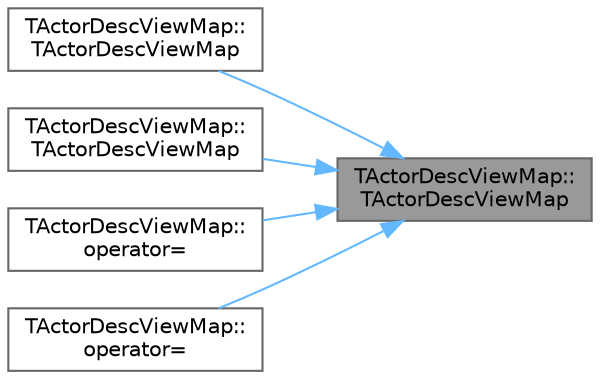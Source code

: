digraph "TActorDescViewMap::TActorDescViewMap"
{
 // INTERACTIVE_SVG=YES
 // LATEX_PDF_SIZE
  bgcolor="transparent";
  edge [fontname=Helvetica,fontsize=10,labelfontname=Helvetica,labelfontsize=10];
  node [fontname=Helvetica,fontsize=10,shape=box,height=0.2,width=0.4];
  rankdir="RL";
  Node1 [id="Node000001",label="TActorDescViewMap::\lTActorDescViewMap",height=0.2,width=0.4,color="gray40", fillcolor="grey60", style="filled", fontcolor="black",tooltip=" "];
  Node1 -> Node2 [id="edge1_Node000001_Node000002",dir="back",color="steelblue1",style="solid",tooltip=" "];
  Node2 [id="Node000002",label="TActorDescViewMap::\lTActorDescViewMap",height=0.2,width=0.4,color="grey40", fillcolor="white", style="filled",URL="$d8/de7/classTActorDescViewMap.html#a817b89bc7cd9f9c3a504c0bd3d7db9e0",tooltip=" "];
  Node1 -> Node3 [id="edge2_Node000001_Node000003",dir="back",color="steelblue1",style="solid",tooltip=" "];
  Node3 [id="Node000003",label="TActorDescViewMap::\lTActorDescViewMap",height=0.2,width=0.4,color="grey40", fillcolor="white", style="filled",URL="$d8/de7/classTActorDescViewMap.html#a738d222ca1cac2e346138252942f4bbd",tooltip=" "];
  Node1 -> Node4 [id="edge3_Node000001_Node000004",dir="back",color="steelblue1",style="solid",tooltip=" "];
  Node4 [id="Node000004",label="TActorDescViewMap::\loperator=",height=0.2,width=0.4,color="grey40", fillcolor="white", style="filled",URL="$d8/de7/classTActorDescViewMap.html#a13da257e75cc7c52dcd88e0cbc3dd9f3",tooltip=" "];
  Node1 -> Node5 [id="edge4_Node000001_Node000005",dir="back",color="steelblue1",style="solid",tooltip=" "];
  Node5 [id="Node000005",label="TActorDescViewMap::\loperator=",height=0.2,width=0.4,color="grey40", fillcolor="white", style="filled",URL="$d8/de7/classTActorDescViewMap.html#abca2ea1ac8c3993acbf47cec6802ec7e",tooltip=" "];
}
